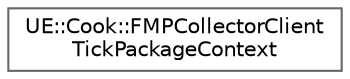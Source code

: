 digraph "Graphical Class Hierarchy"
{
 // INTERACTIVE_SVG=YES
 // LATEX_PDF_SIZE
  bgcolor="transparent";
  edge [fontname=Helvetica,fontsize=10,labelfontname=Helvetica,labelfontsize=10];
  node [fontname=Helvetica,fontsize=10,shape=box,height=0.2,width=0.4];
  rankdir="LR";
  Node0 [id="Node000000",label="UE::Cook::FMPCollectorClient\lTickPackageContext",height=0.2,width=0.4,color="grey40", fillcolor="white", style="filled",URL="$d4/d59/classUE_1_1Cook_1_1FMPCollectorClientTickPackageContext.html",tooltip=" "];
}

